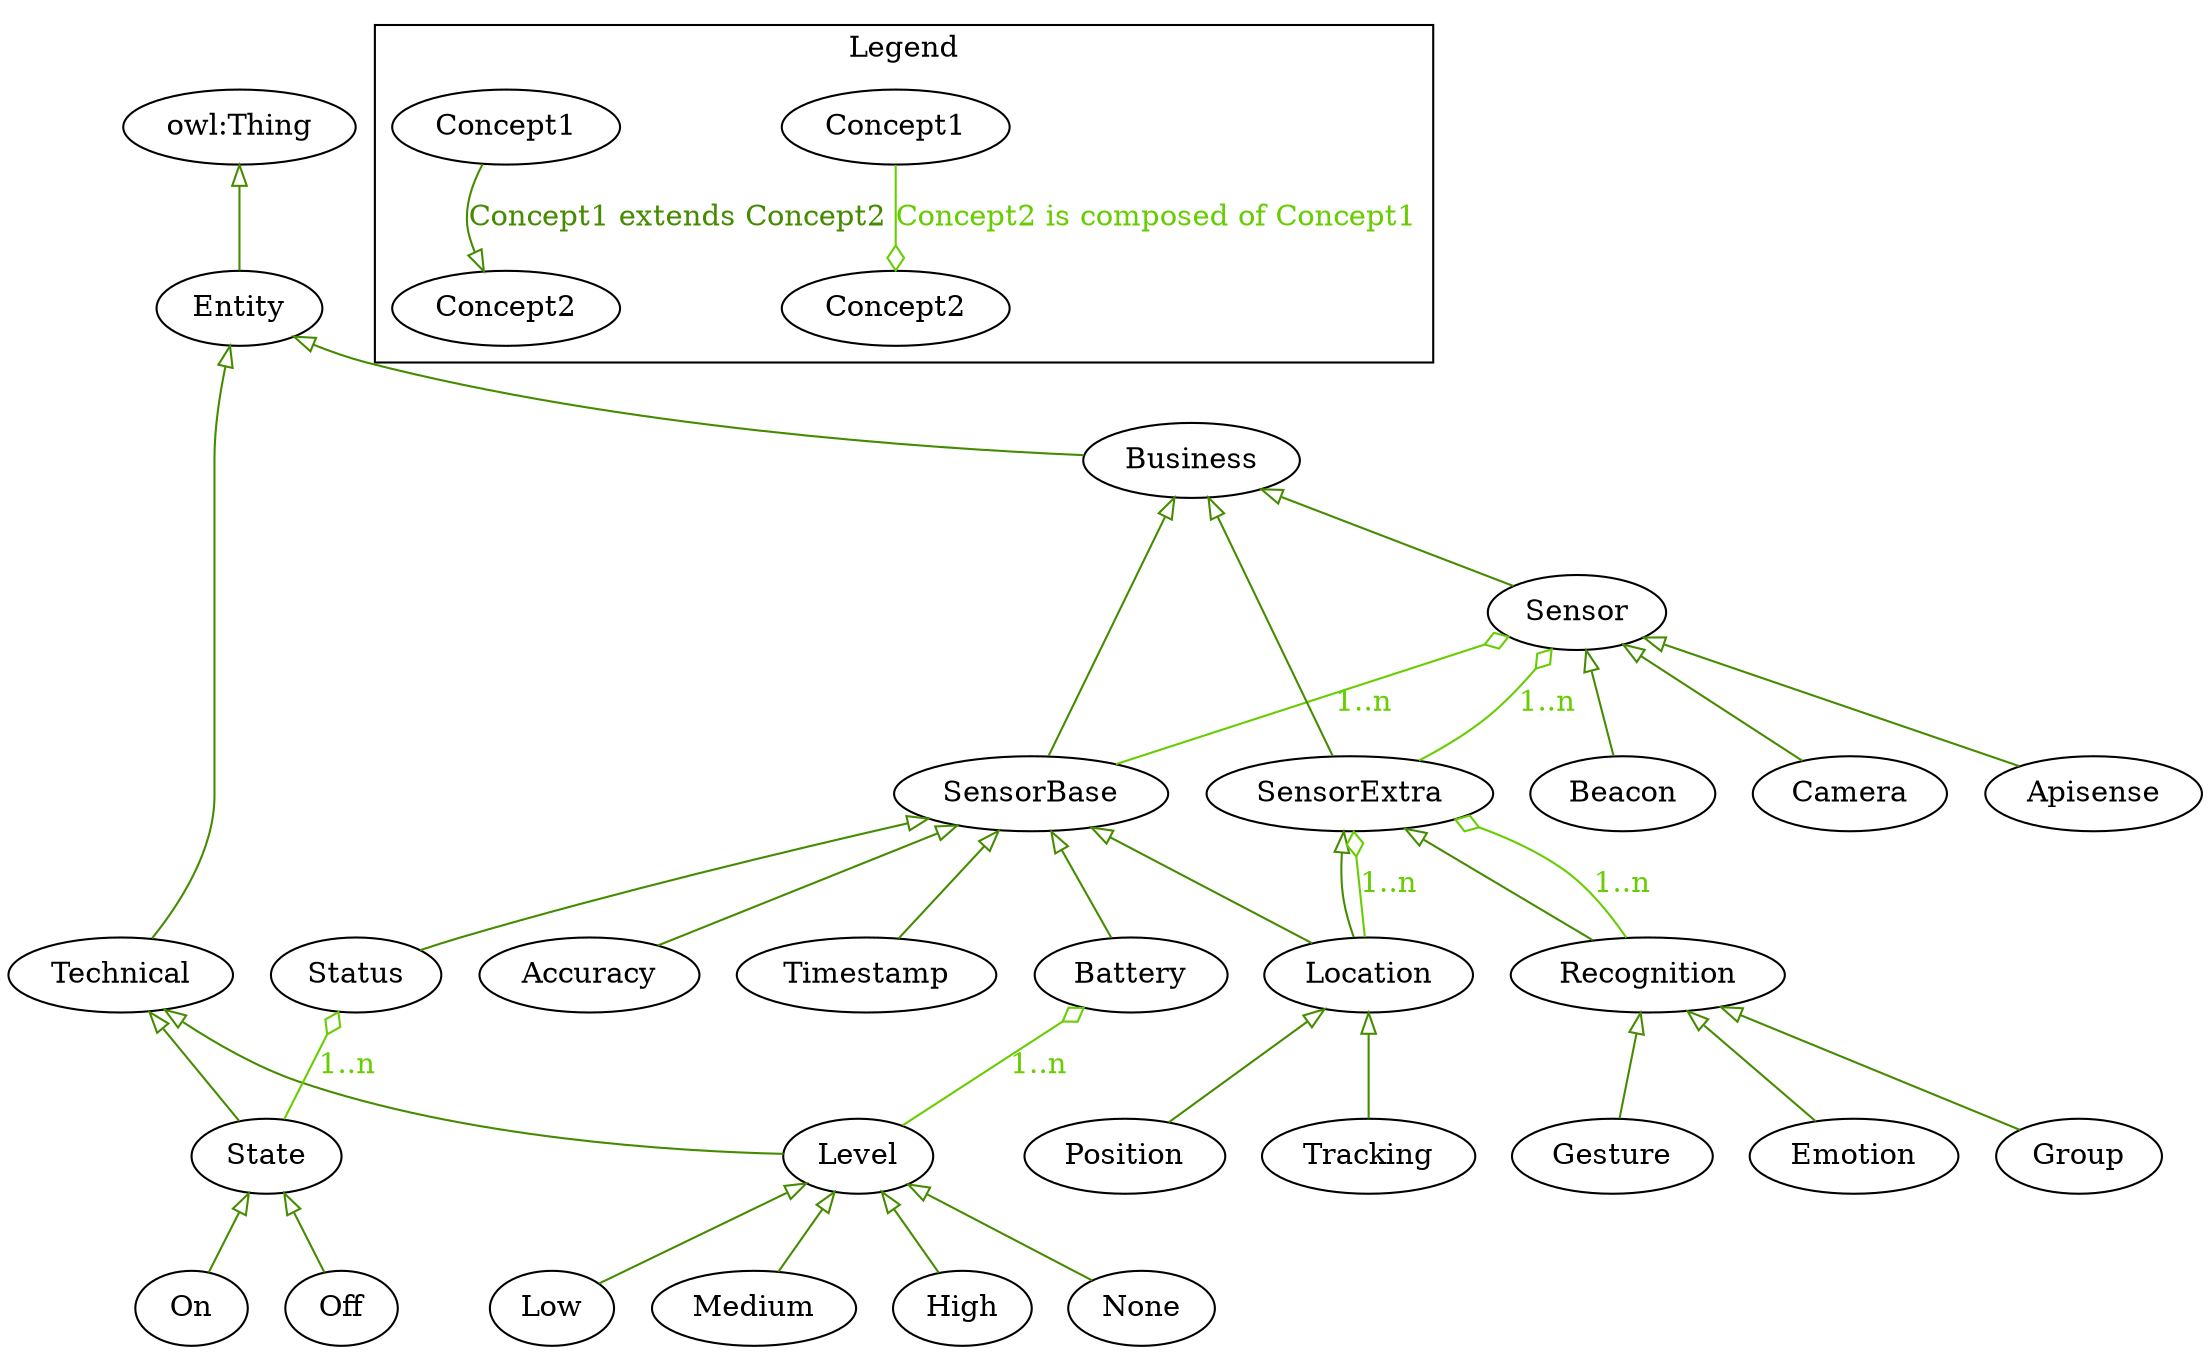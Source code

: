 digraph g {
	"Level" -> "Low"  [dir=back; arrowtail=onormal; color=chartreuse4; fontcolor=chartreuse4]
	"Location" -> "Tracking"  [dir=back; arrowtail=onormal; color=chartreuse4; fontcolor=chartreuse4]
	"Technical" -> "Level"  [dir=back; arrowtail=onormal; color=chartreuse4; fontcolor=chartreuse4]
	"SensorExtra" -> "Location"  [dir=back; arrowtail=onormal; color=chartreuse4; fontcolor=chartreuse4]
	"SensorExtra" -> "Recognition"  [dir=back; arrowtail=odiamond; color=chartreuse3; fontcolor=chartreuse3; label="1..n"]
	"SensorBase" -> "Accuracy"  [dir=back; arrowtail=onormal; color=chartreuse4; fontcolor=chartreuse4]
	"Sensor" -> "SensorBase"  [dir=back; arrowtail=odiamond; color=chartreuse3; fontcolor=chartreuse3; label="1..n"]
	"Sensor" -> "Beacon"  [dir=back; arrowtail=onormal; color=chartreuse4; fontcolor=chartreuse4]
	"Level" -> "Medium"  [dir=back; arrowtail=onormal; color=chartreuse4; fontcolor=chartreuse4]
	"Recognition" -> "Group"  [dir=back; arrowtail=onormal; color=chartreuse4; fontcolor=chartreuse4]
	"SensorBase" -> "Location"  [dir=back; arrowtail=onormal; color=chartreuse4; fontcolor=chartreuse4]
	"SensorBase" -> "Timestamp"  [dir=back; arrowtail=onormal; color=chartreuse4; fontcolor=chartreuse4]
	"Location" -> "Position"  [dir=back; arrowtail=onormal; color=chartreuse4; fontcolor=chartreuse4]
	"Entity" -> "Technical"  [dir=back; arrowtail=onormal; color=chartreuse4; fontcolor=chartreuse4]
	"Technical" -> "State"  [dir=back; arrowtail=onormal; color=chartreuse4; fontcolor=chartreuse4]
	"Business" -> "SensorBase"  [dir=back; arrowtail=onormal; color=chartreuse4; fontcolor=chartreuse4]
	"Level" -> "High"  [dir=back; arrowtail=onormal; color=chartreuse4; fontcolor=chartreuse4]
	"Business" -> "Sensor"  [dir=back; arrowtail=onormal; color=chartreuse4; fontcolor=chartreuse4]
	"Sensor" -> "SensorExtra"  [dir=back; arrowtail=odiamond; color=chartreuse3; fontcolor=chartreuse3; label="1..n"]
	"SensorExtra" -> "Recognition"  [dir=back; arrowtail=onormal; color=chartreuse4; fontcolor=chartreuse4]
	"Entity" -> "Business"  [dir=back; arrowtail=onormal; color=chartreuse4; fontcolor=chartreuse4]
	"Sensor" -> "Camera"  [dir=back; arrowtail=onormal; color=chartreuse4; fontcolor=chartreuse4]
	"Recognition" -> "Gesture"  [dir=back; arrowtail=onormal; color=chartreuse4; fontcolor=chartreuse4]
	"Status" -> "State"  [dir=back; arrowtail=odiamond; color=chartreuse3; fontcolor=chartreuse3; label="1..n"]
	"Battery" -> "Level"  [dir=back; arrowtail=odiamond; color=chartreuse3; fontcolor=chartreuse3; label="1..n"]
	"State" -> "On"  [dir=back; arrowtail=onormal; color=chartreuse4; fontcolor=chartreuse4]
	"SensorBase" -> "Status"  [dir=back; arrowtail=onormal; color=chartreuse4; fontcolor=chartreuse4]
	"owl:Thing" -> "Entity"  [dir=back; arrowtail=onormal; color=chartreuse4; fontcolor=chartreuse4]
	"SensorBase" -> "Battery"  [dir=back; arrowtail=onormal; color=chartreuse4; fontcolor=chartreuse4]
	"Business" -> "SensorExtra"  [dir=back; arrowtail=onormal; color=chartreuse4; fontcolor=chartreuse4]
	"State" -> "Off"  [dir=back; arrowtail=onormal; color=chartreuse4; fontcolor=chartreuse4]
	"Recognition" -> "Emotion"  [dir=back; arrowtail=onormal; color=chartreuse4; fontcolor=chartreuse4]
	"Sensor" -> "Apisense"  [dir=back; arrowtail=onormal; color=chartreuse4; fontcolor=chartreuse4]
	"SensorExtra" -> "Location"  [dir=back; arrowtail=odiamond; color=chartreuse3; fontcolor=chartreuse3; label="1..n"]
	"Level" -> "None"  [dir=back; arrowtail=onormal; color=chartreuse4; fontcolor=chartreuse4]
subgraph cluster_Legend { graph [label="Legend"] Composition1 [label="Concept1"] Composition2 [label="Concept2"] Composition1 -> Composition2 [arrowhead=odiamond; color=chartreuse3; fontcolor=chartreuse3; label="Concept2 is composed of Concept1"] Inheritance1 [label="Concept1"] Inheritance2 [label="Concept2"] Inheritance1 -> Inheritance2 [arrowhead=onormal; color=chartreuse4; fontcolor=chartreuse4; label="Concept1 extends Concept2"] } }
